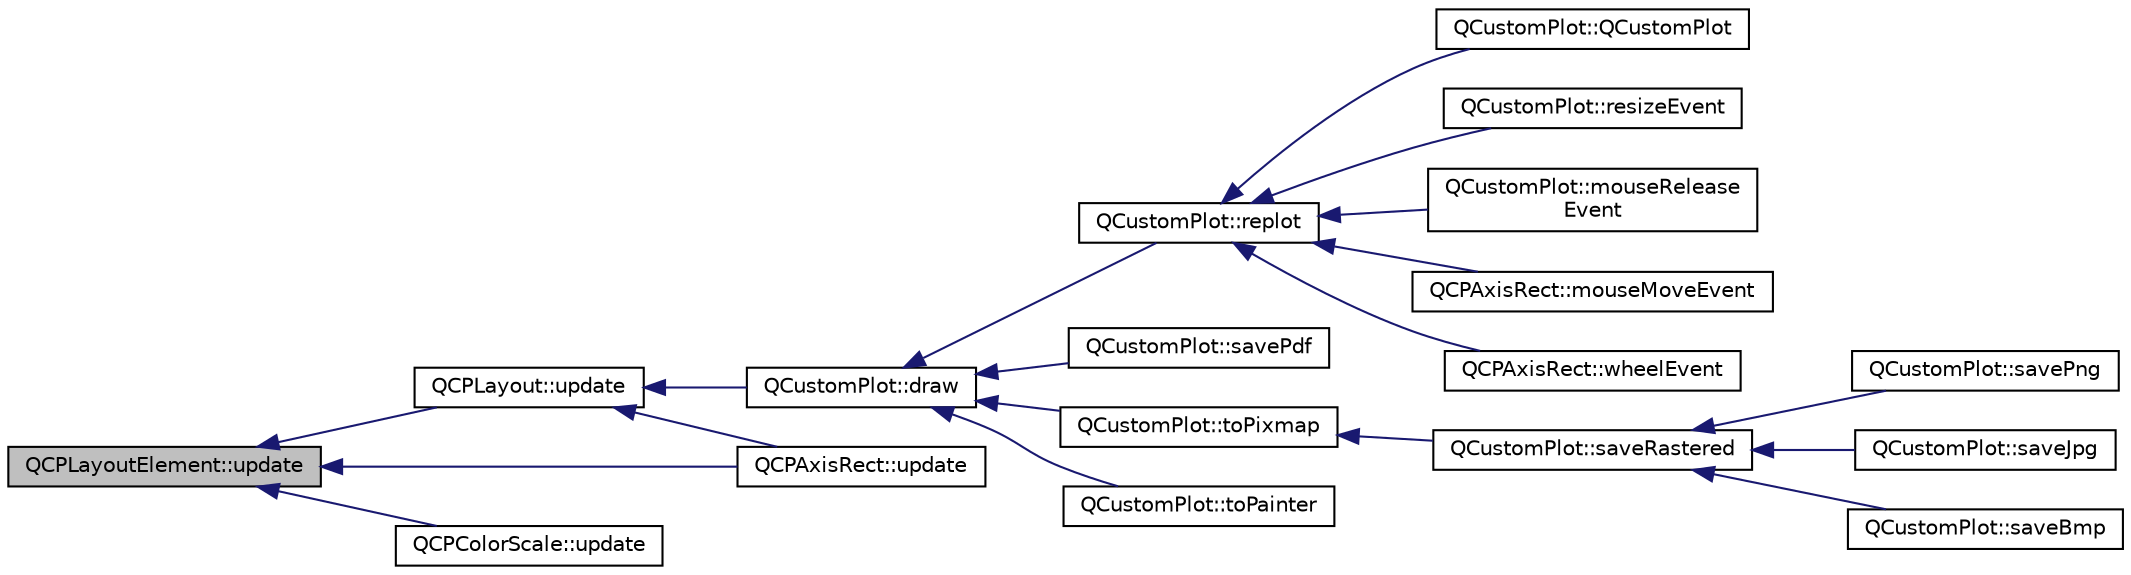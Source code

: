 digraph "QCPLayoutElement::update"
{
  edge [fontname="Helvetica",fontsize="10",labelfontname="Helvetica",labelfontsize="10"];
  node [fontname="Helvetica",fontsize="10",shape=record];
  rankdir="LR";
  Node222 [label="QCPLayoutElement::update",height=0.2,width=0.4,color="black", fillcolor="grey75", style="filled", fontcolor="black"];
  Node222 -> Node223 [dir="back",color="midnightblue",fontsize="10",style="solid",fontname="Helvetica"];
  Node223 [label="QCPLayout::update",height=0.2,width=0.4,color="black", fillcolor="white", style="filled",URL="$de/d58/class_q_c_p_layout.html#a34ab477e820537ded7bade4399c482fd"];
  Node223 -> Node224 [dir="back",color="midnightblue",fontsize="10",style="solid",fontname="Helvetica"];
  Node224 [label="QCustomPlot::draw",height=0.2,width=0.4,color="black", fillcolor="white", style="filled",URL="$dd/d9b/class_q_custom_plot.html#ad7a7d878bf050f101a43008e7d8fdb52"];
  Node224 -> Node225 [dir="back",color="midnightblue",fontsize="10",style="solid",fontname="Helvetica"];
  Node225 [label="QCustomPlot::replot",height=0.2,width=0.4,color="black", fillcolor="white", style="filled",URL="$dd/d9b/class_q_custom_plot.html#a606fd384b2a637ce2c24899bcbde77d6"];
  Node225 -> Node226 [dir="back",color="midnightblue",fontsize="10",style="solid",fontname="Helvetica"];
  Node226 [label="QCustomPlot::QCustomPlot",height=0.2,width=0.4,color="black", fillcolor="white", style="filled",URL="$dd/d9b/class_q_custom_plot.html#a45b99626558651a6428b83972b0b34b8"];
  Node225 -> Node227 [dir="back",color="midnightblue",fontsize="10",style="solid",fontname="Helvetica"];
  Node227 [label="QCustomPlot::resizeEvent",height=0.2,width=0.4,color="black", fillcolor="white", style="filled",URL="$dd/d9b/class_q_custom_plot.html#a13e05523a40c3f08875df5cde85cf0d9"];
  Node225 -> Node228 [dir="back",color="midnightblue",fontsize="10",style="solid",fontname="Helvetica"];
  Node228 [label="QCustomPlot::mouseRelease\lEvent",height=0.2,width=0.4,color="black", fillcolor="white", style="filled",URL="$dd/d9b/class_q_custom_plot.html#a724e97d2e8c03e68adac5f4b6164a1b3"];
  Node225 -> Node229 [dir="back",color="midnightblue",fontsize="10",style="solid",fontname="Helvetica"];
  Node229 [label="QCPAxisRect::mouseMoveEvent",height=0.2,width=0.4,color="black", fillcolor="white", style="filled",URL="$d8/dad/class_q_c_p_axis_rect.html#a4baf3d5dd69166788f6ceda0ea182c6e"];
  Node225 -> Node230 [dir="back",color="midnightblue",fontsize="10",style="solid",fontname="Helvetica"];
  Node230 [label="QCPAxisRect::wheelEvent",height=0.2,width=0.4,color="black", fillcolor="white", style="filled",URL="$d8/dad/class_q_c_p_axis_rect.html#a5acf41fc30aa68ea263246ecfad85c31"];
  Node224 -> Node231 [dir="back",color="midnightblue",fontsize="10",style="solid",fontname="Helvetica"];
  Node231 [label="QCustomPlot::savePdf",height=0.2,width=0.4,color="black", fillcolor="white", style="filled",URL="$dd/d9b/class_q_custom_plot.html#aaf05c57a72daaeebc9685b670ec57b6d"];
  Node224 -> Node232 [dir="back",color="midnightblue",fontsize="10",style="solid",fontname="Helvetica"];
  Node232 [label="QCustomPlot::toPixmap",height=0.2,width=0.4,color="black", fillcolor="white", style="filled",URL="$dd/d9b/class_q_custom_plot.html#aabb974d71ce96c137dc04eb6eab844fe"];
  Node232 -> Node233 [dir="back",color="midnightblue",fontsize="10",style="solid",fontname="Helvetica"];
  Node233 [label="QCustomPlot::saveRastered",height=0.2,width=0.4,color="black", fillcolor="white", style="filled",URL="$dd/d9b/class_q_custom_plot.html#ab528b84cf92baabe29b1d0ef2f77c93e"];
  Node233 -> Node234 [dir="back",color="midnightblue",fontsize="10",style="solid",fontname="Helvetica"];
  Node234 [label="QCustomPlot::savePng",height=0.2,width=0.4,color="black", fillcolor="white", style="filled",URL="$dd/d9b/class_q_custom_plot.html#a7636261aff1f6d25c9da749ece3fc8b8"];
  Node233 -> Node235 [dir="back",color="midnightblue",fontsize="10",style="solid",fontname="Helvetica"];
  Node235 [label="QCustomPlot::saveJpg",height=0.2,width=0.4,color="black", fillcolor="white", style="filled",URL="$dd/d9b/class_q_custom_plot.html#a490c722092d1771e8ce4a7a73dfd84ab"];
  Node233 -> Node236 [dir="back",color="midnightblue",fontsize="10",style="solid",fontname="Helvetica"];
  Node236 [label="QCustomPlot::saveBmp",height=0.2,width=0.4,color="black", fillcolor="white", style="filled",URL="$dd/d9b/class_q_custom_plot.html#a6629d9e8e6da4bf18055ee0257fdce9a"];
  Node224 -> Node237 [dir="back",color="midnightblue",fontsize="10",style="solid",fontname="Helvetica"];
  Node237 [label="QCustomPlot::toPainter",height=0.2,width=0.4,color="black", fillcolor="white", style="filled",URL="$dd/d9b/class_q_custom_plot.html#a1be68d5c0f1e086d6374d1340a193fb9"];
  Node223 -> Node238 [dir="back",color="midnightblue",fontsize="10",style="solid",fontname="Helvetica"];
  Node238 [label="QCPAxisRect::update",height=0.2,width=0.4,color="black", fillcolor="white", style="filled",URL="$d8/dad/class_q_c_p_axis_rect.html#a255080a017df9083a60a321ef2ba9ed8"];
  Node222 -> Node238 [dir="back",color="midnightblue",fontsize="10",style="solid",fontname="Helvetica"];
  Node222 -> Node239 [dir="back",color="midnightblue",fontsize="10",style="solid",fontname="Helvetica"];
  Node239 [label="QCPColorScale::update",height=0.2,width=0.4,color="black", fillcolor="white", style="filled",URL="$da/d2b/class_q_c_p_color_scale.html#ab8f6991ac88243fc582b44b183670334"];
}
